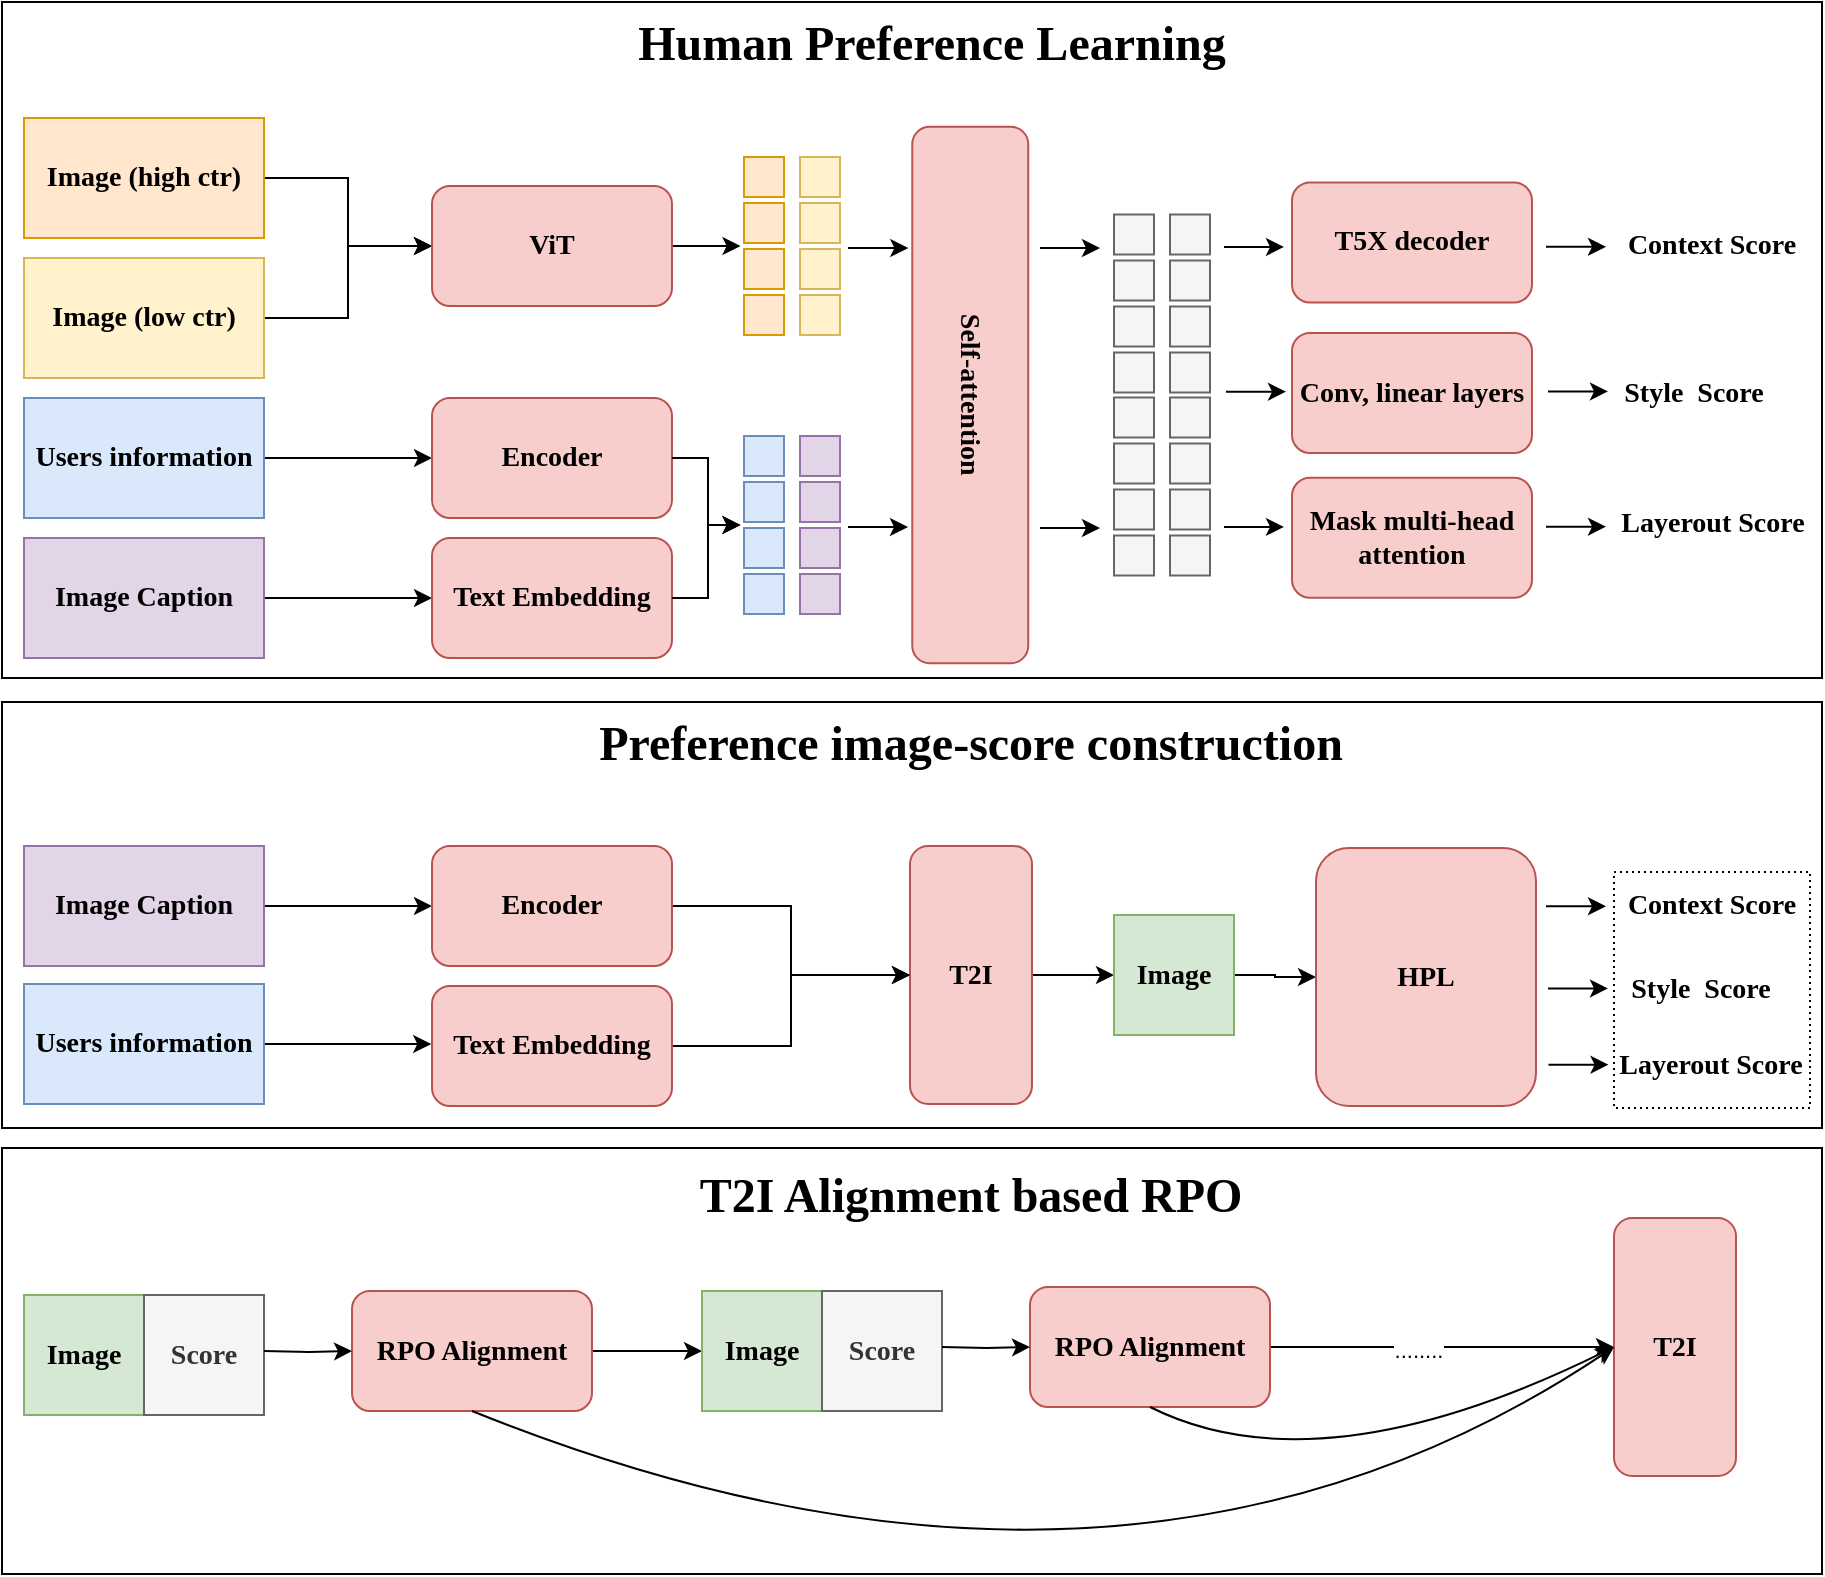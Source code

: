<mxfile version="24.4.6" type="github">
  <diagram name="第 1 页" id="VigDZH_SlaEFcO5MSUsT">
    <mxGraphModel dx="1588" dy="824" grid="0" gridSize="10" guides="1" tooltips="1" connect="1" arrows="1" fold="1" page="0" pageScale="1" pageWidth="827" pageHeight="1169" math="0" shadow="0">
      <root>
        <mxCell id="0" />
        <mxCell id="1" parent="0" />
        <mxCell id="CV6AGfELzz5HWep0wJ_G-137" value="" style="rounded=0;whiteSpace=wrap;html=1;" vertex="1" parent="1">
          <mxGeometry x="139" y="710" width="910" height="213" as="geometry" />
        </mxCell>
        <mxCell id="CV6AGfELzz5HWep0wJ_G-124" value="" style="rounded=0;whiteSpace=wrap;html=1;" vertex="1" parent="1">
          <mxGeometry x="139" y="487" width="910" height="213" as="geometry" />
        </mxCell>
        <mxCell id="CV6AGfELzz5HWep0wJ_G-79" value="" style="rounded=0;whiteSpace=wrap;html=1;" vertex="1" parent="1">
          <mxGeometry x="139" y="137" width="910" height="338" as="geometry" />
        </mxCell>
        <mxCell id="CV6AGfELzz5HWep0wJ_G-11" style="edgeStyle=orthogonalEdgeStyle;rounded=0;orthogonalLoop=1;jettySize=auto;html=1;fontFamily=Times New Roman;fontSize=14;fontStyle=1" edge="1" parent="1" source="CV6AGfELzz5HWep0wJ_G-1" target="CV6AGfELzz5HWep0wJ_G-7">
          <mxGeometry relative="1" as="geometry" />
        </mxCell>
        <mxCell id="CV6AGfELzz5HWep0wJ_G-1" value="Image Caption" style="rounded=0;whiteSpace=wrap;html=1;fillColor=#e1d5e7;strokeColor=#9673a6;fontFamily=Times New Roman;fontSize=14;fontStyle=1" vertex="1" parent="1">
          <mxGeometry x="150" y="405" width="120" height="60" as="geometry" />
        </mxCell>
        <mxCell id="CV6AGfELzz5HWep0wJ_G-105" value="" style="rounded=0;whiteSpace=wrap;html=1;dashed=1;dashPattern=1 2;" vertex="1" parent="1">
          <mxGeometry x="945" y="572" width="98" height="118" as="geometry" />
        </mxCell>
        <mxCell id="CV6AGfELzz5HWep0wJ_G-8" style="edgeStyle=orthogonalEdgeStyle;rounded=0;orthogonalLoop=1;jettySize=auto;html=1;entryX=0;entryY=0.5;entryDx=0;entryDy=0;fontFamily=Times New Roman;fontSize=14;fontStyle=1" edge="1" parent="1" source="CV6AGfELzz5HWep0wJ_G-2" target="CV6AGfELzz5HWep0wJ_G-5">
          <mxGeometry relative="1" as="geometry" />
        </mxCell>
        <mxCell id="CV6AGfELzz5HWep0wJ_G-2" value="Image (high ctr)" style="rounded=0;whiteSpace=wrap;html=1;fillColor=#ffe6cc;strokeColor=#d79b00;fontFamily=Times New Roman;fontSize=14;fontStyle=1" vertex="1" parent="1">
          <mxGeometry x="150" y="195" width="120" height="60" as="geometry" />
        </mxCell>
        <mxCell id="CV6AGfELzz5HWep0wJ_G-9" style="edgeStyle=orthogonalEdgeStyle;rounded=0;orthogonalLoop=1;jettySize=auto;html=1;entryX=0;entryY=0.5;entryDx=0;entryDy=0;fontFamily=Times New Roman;fontSize=14;fontStyle=1" edge="1" parent="1" source="CV6AGfELzz5HWep0wJ_G-3" target="CV6AGfELzz5HWep0wJ_G-5">
          <mxGeometry relative="1" as="geometry" />
        </mxCell>
        <mxCell id="CV6AGfELzz5HWep0wJ_G-3" value="Image (low ctr)" style="rounded=0;whiteSpace=wrap;html=1;fillColor=#fff2cc;strokeColor=#d6b656;fontFamily=Times New Roman;fontSize=14;fontStyle=1" vertex="1" parent="1">
          <mxGeometry x="150" y="265" width="120" height="60" as="geometry" />
        </mxCell>
        <mxCell id="CV6AGfELzz5HWep0wJ_G-10" style="edgeStyle=orthogonalEdgeStyle;rounded=0;orthogonalLoop=1;jettySize=auto;html=1;entryX=0;entryY=0.5;entryDx=0;entryDy=0;fontFamily=Times New Roman;fontSize=14;fontStyle=1" edge="1" parent="1" source="CV6AGfELzz5HWep0wJ_G-4" target="CV6AGfELzz5HWep0wJ_G-6">
          <mxGeometry relative="1" as="geometry" />
        </mxCell>
        <mxCell id="CV6AGfELzz5HWep0wJ_G-4" value="Users information" style="rounded=0;whiteSpace=wrap;html=1;fillColor=#dae8fc;strokeColor=#6c8ebf;fontFamily=Times New Roman;fontSize=14;fontStyle=1" vertex="1" parent="1">
          <mxGeometry x="150" y="335" width="120" height="60" as="geometry" />
        </mxCell>
        <mxCell id="CV6AGfELzz5HWep0wJ_G-26" style="edgeStyle=orthogonalEdgeStyle;rounded=0;orthogonalLoop=1;jettySize=auto;html=1;fontFamily=Times New Roman;fontSize=14;fontStyle=1" edge="1" parent="1" source="CV6AGfELzz5HWep0wJ_G-5">
          <mxGeometry relative="1" as="geometry">
            <mxPoint x="508.261" y="259" as="targetPoint" />
          </mxGeometry>
        </mxCell>
        <mxCell id="CV6AGfELzz5HWep0wJ_G-5" value="ViT" style="rounded=1;whiteSpace=wrap;html=1;fillColor=#f8cecc;strokeColor=#b85450;fontFamily=Times New Roman;fontSize=14;fontStyle=1" vertex="1" parent="1">
          <mxGeometry x="354" y="229" width="120" height="60" as="geometry" />
        </mxCell>
        <mxCell id="CV6AGfELzz5HWep0wJ_G-6" value="Encoder" style="rounded=1;whiteSpace=wrap;html=1;fillColor=#f8cecc;strokeColor=#b85450;fontFamily=Times New Roman;fontSize=14;fontStyle=1" vertex="1" parent="1">
          <mxGeometry x="354" y="335" width="120" height="60" as="geometry" />
        </mxCell>
        <mxCell id="CV6AGfELzz5HWep0wJ_G-7" value="Text Embedding" style="rounded=1;whiteSpace=wrap;html=1;fillColor=#f8cecc;strokeColor=#b85450;fontFamily=Times New Roman;fontSize=14;fontStyle=1" vertex="1" parent="1">
          <mxGeometry x="354" y="405" width="120" height="60" as="geometry" />
        </mxCell>
        <mxCell id="CV6AGfELzz5HWep0wJ_G-14" value="" style="rounded=0;whiteSpace=wrap;html=1;fillColor=#ffe6cc;strokeColor=#d79b00;fontFamily=Times New Roman;fontSize=14;fontStyle=1" vertex="1" parent="1">
          <mxGeometry x="510" y="214.5" width="20" height="20" as="geometry" />
        </mxCell>
        <mxCell id="CV6AGfELzz5HWep0wJ_G-15" value="" style="rounded=0;whiteSpace=wrap;html=1;fillColor=#ffe6cc;strokeColor=#d79b00;fontFamily=Times New Roman;fontSize=14;fontStyle=1" vertex="1" parent="1">
          <mxGeometry x="510" y="237.5" width="20" height="20" as="geometry" />
        </mxCell>
        <mxCell id="CV6AGfELzz5HWep0wJ_G-16" value="" style="rounded=0;whiteSpace=wrap;html=1;fillColor=#ffe6cc;strokeColor=#d79b00;fontFamily=Times New Roman;fontSize=14;fontStyle=1" vertex="1" parent="1">
          <mxGeometry x="510" y="260.5" width="20" height="20" as="geometry" />
        </mxCell>
        <mxCell id="CV6AGfELzz5HWep0wJ_G-17" value="" style="rounded=0;whiteSpace=wrap;html=1;fillColor=#ffe6cc;strokeColor=#d79b00;fontFamily=Times New Roman;fontSize=14;fontStyle=1" vertex="1" parent="1">
          <mxGeometry x="510" y="283.5" width="20" height="20" as="geometry" />
        </mxCell>
        <mxCell id="CV6AGfELzz5HWep0wJ_G-20" value="" style="rounded=0;whiteSpace=wrap;html=1;fillColor=#fff2cc;strokeColor=#d6b656;fontFamily=Times New Roman;fontSize=14;fontStyle=1" vertex="1" parent="1">
          <mxGeometry x="538" y="214.5" width="20" height="20" as="geometry" />
        </mxCell>
        <mxCell id="CV6AGfELzz5HWep0wJ_G-21" value="" style="rounded=0;whiteSpace=wrap;html=1;fillColor=#fff2cc;strokeColor=#d6b656;fontFamily=Times New Roman;fontSize=14;fontStyle=1" vertex="1" parent="1">
          <mxGeometry x="538" y="237.5" width="20" height="20" as="geometry" />
        </mxCell>
        <mxCell id="CV6AGfELzz5HWep0wJ_G-22" value="" style="rounded=0;whiteSpace=wrap;html=1;fillColor=#fff2cc;strokeColor=#d6b656;fontFamily=Times New Roman;fontSize=14;fontStyle=1" vertex="1" parent="1">
          <mxGeometry x="538" y="260.5" width="20" height="20" as="geometry" />
        </mxCell>
        <mxCell id="CV6AGfELzz5HWep0wJ_G-23" value="" style="rounded=0;whiteSpace=wrap;html=1;fillColor=#fff2cc;strokeColor=#d6b656;fontFamily=Times New Roman;fontSize=14;fontStyle=1" vertex="1" parent="1">
          <mxGeometry x="538" y="283.5" width="20" height="20" as="geometry" />
        </mxCell>
        <mxCell id="CV6AGfELzz5HWep0wJ_G-27" value="Self-attention" style="rounded=1;whiteSpace=wrap;html=1;rotation=90;fillColor=#f8cecc;strokeColor=#b85450;fontFamily=Times New Roman;fontSize=14;fontStyle=1" vertex="1" parent="1">
          <mxGeometry x="489" y="304.5" width="268.25" height="58" as="geometry" />
        </mxCell>
        <mxCell id="CV6AGfELzz5HWep0wJ_G-32" value="" style="endArrow=classic;html=1;rounded=0;entryX=0.226;entryY=1.034;entryDx=0;entryDy=0;entryPerimeter=0;fontFamily=Times New Roman;fontSize=14;fontStyle=1" edge="1" parent="1" target="CV6AGfELzz5HWep0wJ_G-27">
          <mxGeometry width="50" height="50" relative="1" as="geometry">
            <mxPoint x="562" y="260" as="sourcePoint" />
            <mxPoint x="601" y="256" as="targetPoint" />
          </mxGeometry>
        </mxCell>
        <mxCell id="CV6AGfELzz5HWep0wJ_G-37" value="" style="rounded=0;whiteSpace=wrap;html=1;fillColor=#f5f5f5;strokeColor=#666666;fontColor=#333333;fontFamily=Times New Roman;fontSize=14;fontStyle=1" vertex="1" parent="1">
          <mxGeometry x="695" y="243.25" width="20" height="20" as="geometry" />
        </mxCell>
        <mxCell id="CV6AGfELzz5HWep0wJ_G-38" value="" style="rounded=0;whiteSpace=wrap;html=1;fillColor=#f5f5f5;strokeColor=#666666;fontColor=#333333;fontFamily=Times New Roman;fontSize=14;fontStyle=1" vertex="1" parent="1">
          <mxGeometry x="695" y="266.25" width="20" height="20" as="geometry" />
        </mxCell>
        <mxCell id="CV6AGfELzz5HWep0wJ_G-39" value="" style="rounded=0;whiteSpace=wrap;html=1;fillColor=#f5f5f5;strokeColor=#666666;fontColor=#333333;fontFamily=Times New Roman;fontSize=14;fontStyle=1" vertex="1" parent="1">
          <mxGeometry x="695" y="289.25" width="20" height="20" as="geometry" />
        </mxCell>
        <mxCell id="CV6AGfELzz5HWep0wJ_G-40" value="" style="rounded=0;whiteSpace=wrap;html=1;fillColor=#f5f5f5;strokeColor=#666666;fontColor=#333333;fontFamily=Times New Roman;fontSize=14;fontStyle=1" vertex="1" parent="1">
          <mxGeometry x="695" y="312.25" width="20" height="20" as="geometry" />
        </mxCell>
        <mxCell id="CV6AGfELzz5HWep0wJ_G-41" value="" style="rounded=0;whiteSpace=wrap;html=1;fillColor=#f5f5f5;strokeColor=#666666;fontColor=#333333;fontFamily=Times New Roman;fontSize=14;fontStyle=1" vertex="1" parent="1">
          <mxGeometry x="723" y="243.25" width="20" height="20" as="geometry" />
        </mxCell>
        <mxCell id="CV6AGfELzz5HWep0wJ_G-42" value="" style="rounded=0;whiteSpace=wrap;html=1;fillColor=#f5f5f5;strokeColor=#666666;fontColor=#333333;fontFamily=Times New Roman;fontSize=14;fontStyle=1" vertex="1" parent="1">
          <mxGeometry x="723" y="266.25" width="20" height="20" as="geometry" />
        </mxCell>
        <mxCell id="CV6AGfELzz5HWep0wJ_G-43" value="" style="rounded=0;whiteSpace=wrap;html=1;fillColor=#f5f5f5;strokeColor=#666666;fontColor=#333333;fontFamily=Times New Roman;fontSize=14;fontStyle=1" vertex="1" parent="1">
          <mxGeometry x="723" y="289.25" width="20" height="20" as="geometry" />
        </mxCell>
        <mxCell id="CV6AGfELzz5HWep0wJ_G-44" value="" style="rounded=0;whiteSpace=wrap;html=1;fillColor=#f5f5f5;strokeColor=#666666;fontColor=#333333;fontFamily=Times New Roman;fontSize=14;fontStyle=1" vertex="1" parent="1">
          <mxGeometry x="723" y="312.25" width="20" height="20" as="geometry" />
        </mxCell>
        <mxCell id="CV6AGfELzz5HWep0wJ_G-45" value="" style="rounded=0;whiteSpace=wrap;html=1;fillColor=#f5f5f5;strokeColor=#666666;fontColor=#333333;fontFamily=Times New Roman;fontSize=14;fontStyle=1" vertex="1" parent="1">
          <mxGeometry x="695" y="334.75" width="20" height="20" as="geometry" />
        </mxCell>
        <mxCell id="CV6AGfELzz5HWep0wJ_G-46" value="" style="rounded=0;whiteSpace=wrap;html=1;fillColor=#f5f5f5;strokeColor=#666666;fontColor=#333333;fontFamily=Times New Roman;fontSize=14;fontStyle=1" vertex="1" parent="1">
          <mxGeometry x="695" y="357.75" width="20" height="20" as="geometry" />
        </mxCell>
        <mxCell id="CV6AGfELzz5HWep0wJ_G-47" value="" style="rounded=0;whiteSpace=wrap;html=1;fillColor=#f5f5f5;strokeColor=#666666;fontColor=#333333;fontFamily=Times New Roman;fontSize=14;fontStyle=1" vertex="1" parent="1">
          <mxGeometry x="695" y="380.75" width="20" height="20" as="geometry" />
        </mxCell>
        <mxCell id="CV6AGfELzz5HWep0wJ_G-48" value="" style="rounded=0;whiteSpace=wrap;html=1;fillColor=#f5f5f5;strokeColor=#666666;fontColor=#333333;fontFamily=Times New Roman;fontSize=14;fontStyle=1" vertex="1" parent="1">
          <mxGeometry x="695" y="403.75" width="20" height="20" as="geometry" />
        </mxCell>
        <mxCell id="CV6AGfELzz5HWep0wJ_G-49" value="" style="rounded=0;whiteSpace=wrap;html=1;fillColor=#f5f5f5;strokeColor=#666666;fontColor=#333333;fontFamily=Times New Roman;fontSize=14;fontStyle=1" vertex="1" parent="1">
          <mxGeometry x="723" y="334.75" width="20" height="20" as="geometry" />
        </mxCell>
        <mxCell id="CV6AGfELzz5HWep0wJ_G-50" value="" style="rounded=0;whiteSpace=wrap;html=1;fillColor=#f5f5f5;strokeColor=#666666;fontColor=#333333;fontFamily=Times New Roman;fontSize=14;fontStyle=1" vertex="1" parent="1">
          <mxGeometry x="723" y="357.75" width="20" height="20" as="geometry" />
        </mxCell>
        <mxCell id="CV6AGfELzz5HWep0wJ_G-51" value="" style="rounded=0;whiteSpace=wrap;html=1;fillColor=#f5f5f5;strokeColor=#666666;fontColor=#333333;fontFamily=Times New Roman;fontSize=14;fontStyle=1" vertex="1" parent="1">
          <mxGeometry x="723" y="380.75" width="20" height="20" as="geometry" />
        </mxCell>
        <mxCell id="CV6AGfELzz5HWep0wJ_G-52" value="" style="rounded=0;whiteSpace=wrap;html=1;fillColor=#f5f5f5;strokeColor=#666666;fontColor=#333333;fontFamily=Times New Roman;fontSize=14;fontStyle=1" vertex="1" parent="1">
          <mxGeometry x="723" y="403.75" width="20" height="20" as="geometry" />
        </mxCell>
        <mxCell id="CV6AGfELzz5HWep0wJ_G-53" value="" style="endArrow=classic;html=1;rounded=0;entryX=0.226;entryY=1.034;entryDx=0;entryDy=0;entryPerimeter=0;fontFamily=Times New Roman;fontSize=14;fontStyle=1" edge="1" parent="1">
          <mxGeometry width="50" height="50" relative="1" as="geometry">
            <mxPoint x="658" y="260.05" as="sourcePoint" />
            <mxPoint x="688" y="260.05" as="targetPoint" />
          </mxGeometry>
        </mxCell>
        <mxCell id="CV6AGfELzz5HWep0wJ_G-54" value="" style="endArrow=classic;html=1;rounded=0;entryX=0.226;entryY=1.034;entryDx=0;entryDy=0;entryPerimeter=0;fontFamily=Times New Roman;fontSize=14;fontStyle=1" edge="1" parent="1">
          <mxGeometry width="50" height="50" relative="1" as="geometry">
            <mxPoint x="658" y="400" as="sourcePoint" />
            <mxPoint x="688" y="400" as="targetPoint" />
          </mxGeometry>
        </mxCell>
        <mxCell id="CV6AGfELzz5HWep0wJ_G-55" value="T5X decoder" style="rounded=1;whiteSpace=wrap;html=1;fillColor=#f8cecc;strokeColor=#b85450;fontFamily=Times New Roman;fontSize=14;fontStyle=1" vertex="1" parent="1">
          <mxGeometry x="784" y="227.25" width="120" height="60" as="geometry" />
        </mxCell>
        <mxCell id="CV6AGfELzz5HWep0wJ_G-56" style="edgeStyle=orthogonalEdgeStyle;rounded=0;orthogonalLoop=1;jettySize=auto;html=1;exitX=1;exitY=0.5;exitDx=0;exitDy=0;fontFamily=Times New Roman;fontSize=14;fontStyle=1" edge="1" parent="1" source="CV6AGfELzz5HWep0wJ_G-6">
          <mxGeometry relative="1" as="geometry">
            <mxPoint x="508.261" y="398.5" as="targetPoint" />
            <mxPoint x="474" y="398.5" as="sourcePoint" />
            <Array as="points">
              <mxPoint x="492" y="365" />
              <mxPoint x="492" y="399" />
            </Array>
          </mxGeometry>
        </mxCell>
        <mxCell id="CV6AGfELzz5HWep0wJ_G-57" value="" style="rounded=0;whiteSpace=wrap;html=1;fillColor=#dae8fc;strokeColor=#6c8ebf;fontFamily=Times New Roman;fontSize=14;fontStyle=1" vertex="1" parent="1">
          <mxGeometry x="510" y="354" width="20" height="20" as="geometry" />
        </mxCell>
        <mxCell id="CV6AGfELzz5HWep0wJ_G-58" value="" style="rounded=0;whiteSpace=wrap;html=1;fillColor=#dae8fc;strokeColor=#6c8ebf;fontFamily=Times New Roman;fontSize=14;fontStyle=1" vertex="1" parent="1">
          <mxGeometry x="510" y="377" width="20" height="20" as="geometry" />
        </mxCell>
        <mxCell id="CV6AGfELzz5HWep0wJ_G-59" value="" style="rounded=0;whiteSpace=wrap;html=1;fillColor=#dae8fc;strokeColor=#6c8ebf;fontFamily=Times New Roman;fontSize=14;fontStyle=1" vertex="1" parent="1">
          <mxGeometry x="510" y="400" width="20" height="20" as="geometry" />
        </mxCell>
        <mxCell id="CV6AGfELzz5HWep0wJ_G-60" value="" style="rounded=0;whiteSpace=wrap;html=1;fillColor=#dae8fc;strokeColor=#6c8ebf;fontFamily=Times New Roman;fontSize=14;fontStyle=1" vertex="1" parent="1">
          <mxGeometry x="510" y="423" width="20" height="20" as="geometry" />
        </mxCell>
        <mxCell id="CV6AGfELzz5HWep0wJ_G-61" value="" style="rounded=0;whiteSpace=wrap;html=1;fillColor=#e1d5e7;strokeColor=#9673a6;fontFamily=Times New Roman;fontSize=14;fontStyle=1" vertex="1" parent="1">
          <mxGeometry x="538" y="354" width="20" height="20" as="geometry" />
        </mxCell>
        <mxCell id="CV6AGfELzz5HWep0wJ_G-62" value="" style="rounded=0;whiteSpace=wrap;html=1;fillColor=#e1d5e7;strokeColor=#9673a6;fontFamily=Times New Roman;fontSize=14;fontStyle=1" vertex="1" parent="1">
          <mxGeometry x="538" y="377" width="20" height="20" as="geometry" />
        </mxCell>
        <mxCell id="CV6AGfELzz5HWep0wJ_G-63" value="" style="rounded=0;whiteSpace=wrap;html=1;fillColor=#e1d5e7;strokeColor=#9673a6;fontFamily=Times New Roman;fontSize=14;fontStyle=1" vertex="1" parent="1">
          <mxGeometry x="538" y="400" width="20" height="20" as="geometry" />
        </mxCell>
        <mxCell id="CV6AGfELzz5HWep0wJ_G-64" value="" style="rounded=0;whiteSpace=wrap;html=1;fillColor=#e1d5e7;strokeColor=#9673a6;fontFamily=Times New Roman;fontSize=14;fontStyle=1" vertex="1" parent="1">
          <mxGeometry x="538" y="423" width="20" height="20" as="geometry" />
        </mxCell>
        <mxCell id="CV6AGfELzz5HWep0wJ_G-65" value="" style="endArrow=classic;html=1;rounded=0;entryX=0.226;entryY=1.034;entryDx=0;entryDy=0;entryPerimeter=0;fontFamily=Times New Roman;fontSize=14;fontStyle=1" edge="1" parent="1">
          <mxGeometry width="50" height="50" relative="1" as="geometry">
            <mxPoint x="562" y="399.5" as="sourcePoint" />
            <mxPoint x="592" y="399.5" as="targetPoint" />
          </mxGeometry>
        </mxCell>
        <mxCell id="CV6AGfELzz5HWep0wJ_G-67" style="edgeStyle=orthogonalEdgeStyle;rounded=0;orthogonalLoop=1;jettySize=auto;html=1;exitX=1;exitY=0.5;exitDx=0;exitDy=0;fontFamily=Times New Roman;fontSize=14;fontStyle=1" edge="1" parent="1" source="CV6AGfELzz5HWep0wJ_G-7">
          <mxGeometry relative="1" as="geometry">
            <mxPoint x="508.261" y="398.5" as="targetPoint" />
            <mxPoint x="474" y="365" as="sourcePoint" />
            <Array as="points">
              <mxPoint x="492" y="435" />
              <mxPoint x="492" y="398" />
            </Array>
          </mxGeometry>
        </mxCell>
        <mxCell id="CV6AGfELzz5HWep0wJ_G-68" value="Context Score" style="rounded=0;whiteSpace=wrap;html=1;strokeColor=none;fontFamily=Times New Roman;fontSize=14;fontStyle=1" vertex="1" parent="1">
          <mxGeometry x="945" y="229.25" width="98" height="60" as="geometry" />
        </mxCell>
        <mxCell id="CV6AGfELzz5HWep0wJ_G-69" value="Conv, linear layers" style="rounded=1;whiteSpace=wrap;html=1;fillColor=#f8cecc;strokeColor=#b85450;fontFamily=Times New Roman;fontSize=14;fontStyle=1" vertex="1" parent="1">
          <mxGeometry x="784" y="302.5" width="120" height="60" as="geometry" />
        </mxCell>
        <mxCell id="CV6AGfELzz5HWep0wJ_G-70" value="Style&amp;nbsp; Score" style="rounded=0;whiteSpace=wrap;html=1;strokeColor=none;fontFamily=Times New Roman;fontSize=14;fontStyle=1" vertex="1" parent="1">
          <mxGeometry x="945" y="302.5" width="80" height="60" as="geometry" />
        </mxCell>
        <mxCell id="CV6AGfELzz5HWep0wJ_G-71" value="Mask multi-head attention" style="rounded=1;whiteSpace=wrap;html=1;fillColor=#f8cecc;strokeColor=#b85450;fontFamily=Times New Roman;fontSize=14;fontStyle=1" vertex="1" parent="1">
          <mxGeometry x="784" y="374.88" width="120" height="60" as="geometry" />
        </mxCell>
        <mxCell id="CV6AGfELzz5HWep0wJ_G-72" value="Layerout Score" style="rounded=0;whiteSpace=wrap;html=1;strokeColor=none;fontFamily=Times New Roman;fontSize=14;fontStyle=1" vertex="1" parent="1">
          <mxGeometry x="945" y="369" width="99" height="57" as="geometry" />
        </mxCell>
        <mxCell id="CV6AGfELzz5HWep0wJ_G-73" value="" style="endArrow=classic;html=1;rounded=0;entryX=0.226;entryY=1.034;entryDx=0;entryDy=0;entryPerimeter=0;fontFamily=Times New Roman;fontSize=14;fontStyle=1" edge="1" parent="1">
          <mxGeometry width="50" height="50" relative="1" as="geometry">
            <mxPoint x="750" y="259.49" as="sourcePoint" />
            <mxPoint x="780" y="259.49" as="targetPoint" />
          </mxGeometry>
        </mxCell>
        <mxCell id="CV6AGfELzz5HWep0wJ_G-74" value="" style="endArrow=classic;html=1;rounded=0;entryX=0.226;entryY=1.034;entryDx=0;entryDy=0;entryPerimeter=0;fontFamily=Times New Roman;fontSize=14;fontStyle=1" edge="1" parent="1">
          <mxGeometry width="50" height="50" relative="1" as="geometry">
            <mxPoint x="750" y="399.44" as="sourcePoint" />
            <mxPoint x="780" y="399.44" as="targetPoint" />
          </mxGeometry>
        </mxCell>
        <mxCell id="CV6AGfELzz5HWep0wJ_G-75" value="" style="endArrow=classic;html=1;rounded=0;entryX=0.226;entryY=1.034;entryDx=0;entryDy=0;entryPerimeter=0;fontFamily=Times New Roman;fontSize=14;fontStyle=1" edge="1" parent="1">
          <mxGeometry width="50" height="50" relative="1" as="geometry">
            <mxPoint x="751" y="331.84" as="sourcePoint" />
            <mxPoint x="781" y="331.84" as="targetPoint" />
          </mxGeometry>
        </mxCell>
        <mxCell id="CV6AGfELzz5HWep0wJ_G-76" value="" style="endArrow=classic;html=1;rounded=0;entryX=0.226;entryY=1.034;entryDx=0;entryDy=0;entryPerimeter=0;fontFamily=Times New Roman;fontSize=14;fontStyle=1" edge="1" parent="1">
          <mxGeometry width="50" height="50" relative="1" as="geometry">
            <mxPoint x="911" y="259.38" as="sourcePoint" />
            <mxPoint x="941" y="259.38" as="targetPoint" />
          </mxGeometry>
        </mxCell>
        <mxCell id="CV6AGfELzz5HWep0wJ_G-77" value="" style="endArrow=classic;html=1;rounded=0;entryX=0.226;entryY=1.034;entryDx=0;entryDy=0;entryPerimeter=0;fontFamily=Times New Roman;fontSize=14;fontStyle=1" edge="1" parent="1">
          <mxGeometry width="50" height="50" relative="1" as="geometry">
            <mxPoint x="911" y="399.33" as="sourcePoint" />
            <mxPoint x="941" y="399.33" as="targetPoint" />
          </mxGeometry>
        </mxCell>
        <mxCell id="CV6AGfELzz5HWep0wJ_G-78" value="" style="endArrow=classic;html=1;rounded=0;entryX=0.226;entryY=1.034;entryDx=0;entryDy=0;entryPerimeter=0;fontFamily=Times New Roman;fontSize=14;fontStyle=1" edge="1" parent="1">
          <mxGeometry width="50" height="50" relative="1" as="geometry">
            <mxPoint x="912" y="331.73" as="sourcePoint" />
            <mxPoint x="942" y="331.73" as="targetPoint" />
          </mxGeometry>
        </mxCell>
        <mxCell id="CV6AGfELzz5HWep0wJ_G-80" value="&lt;font style=&quot;font-size: 24px;&quot; face=&quot;Times New Roman&quot;&gt;Human Preference Learning&lt;/font&gt;" style="text;html=1;align=center;verticalAlign=middle;whiteSpace=wrap;rounded=0;fontStyle=1" vertex="1" parent="1">
          <mxGeometry x="442" y="137" width="324" height="42.87" as="geometry" />
        </mxCell>
        <mxCell id="CV6AGfELzz5HWep0wJ_G-90" style="edgeStyle=orthogonalEdgeStyle;rounded=0;orthogonalLoop=1;jettySize=auto;html=1;entryX=0;entryY=0.5;entryDx=0;entryDy=0;" edge="1" parent="1" source="CV6AGfELzz5HWep0wJ_G-81" target="CV6AGfELzz5HWep0wJ_G-88">
          <mxGeometry relative="1" as="geometry" />
        </mxCell>
        <mxCell id="CV6AGfELzz5HWep0wJ_G-81" value="Image Caption" style="rounded=0;whiteSpace=wrap;html=1;fillColor=#e1d5e7;strokeColor=#9673a6;fontFamily=Times New Roman;fontSize=14;fontStyle=1" vertex="1" parent="1">
          <mxGeometry x="150" y="559" width="120" height="60" as="geometry" />
        </mxCell>
        <mxCell id="CV6AGfELzz5HWep0wJ_G-91" style="edgeStyle=orthogonalEdgeStyle;rounded=0;orthogonalLoop=1;jettySize=auto;html=1;" edge="1" parent="1" source="CV6AGfELzz5HWep0wJ_G-82">
          <mxGeometry relative="1" as="geometry">
            <mxPoint x="353.619" y="658" as="targetPoint" />
          </mxGeometry>
        </mxCell>
        <mxCell id="CV6AGfELzz5HWep0wJ_G-82" value="Users information" style="rounded=0;whiteSpace=wrap;html=1;fillColor=#dae8fc;strokeColor=#6c8ebf;fontFamily=Times New Roman;fontSize=14;fontStyle=1" vertex="1" parent="1">
          <mxGeometry x="150" y="628" width="120" height="60" as="geometry" />
        </mxCell>
        <mxCell id="CV6AGfELzz5HWep0wJ_G-95" style="edgeStyle=orthogonalEdgeStyle;rounded=0;orthogonalLoop=1;jettySize=auto;html=1;entryX=0;entryY=0.5;entryDx=0;entryDy=0;" edge="1" parent="1" source="CV6AGfELzz5HWep0wJ_G-83" target="CV6AGfELzz5HWep0wJ_G-94">
          <mxGeometry relative="1" as="geometry" />
        </mxCell>
        <mxCell id="CV6AGfELzz5HWep0wJ_G-83" value="T2I" style="rounded=1;whiteSpace=wrap;html=1;fillColor=#f8cecc;strokeColor=#b85450;fontFamily=Times New Roman;fontSize=14;fontStyle=1" vertex="1" parent="1">
          <mxGeometry x="593" y="559" width="61" height="129" as="geometry" />
        </mxCell>
        <mxCell id="CV6AGfELzz5HWep0wJ_G-92" style="edgeStyle=orthogonalEdgeStyle;rounded=0;orthogonalLoop=1;jettySize=auto;html=1;" edge="1" parent="1" source="CV6AGfELzz5HWep0wJ_G-88" target="CV6AGfELzz5HWep0wJ_G-83">
          <mxGeometry relative="1" as="geometry" />
        </mxCell>
        <mxCell id="CV6AGfELzz5HWep0wJ_G-88" value="Encoder" style="rounded=1;whiteSpace=wrap;html=1;fillColor=#f8cecc;strokeColor=#b85450;fontFamily=Times New Roman;fontSize=14;fontStyle=1" vertex="1" parent="1">
          <mxGeometry x="354" y="559" width="120" height="60" as="geometry" />
        </mxCell>
        <mxCell id="CV6AGfELzz5HWep0wJ_G-93" style="edgeStyle=orthogonalEdgeStyle;rounded=0;orthogonalLoop=1;jettySize=auto;html=1;" edge="1" parent="1" source="CV6AGfELzz5HWep0wJ_G-89" target="CV6AGfELzz5HWep0wJ_G-83">
          <mxGeometry relative="1" as="geometry" />
        </mxCell>
        <mxCell id="CV6AGfELzz5HWep0wJ_G-89" value="Text Embedding" style="rounded=1;whiteSpace=wrap;html=1;fillColor=#f8cecc;strokeColor=#b85450;fontFamily=Times New Roman;fontSize=14;fontStyle=1" vertex="1" parent="1">
          <mxGeometry x="354" y="629" width="120" height="60" as="geometry" />
        </mxCell>
        <mxCell id="CV6AGfELzz5HWep0wJ_G-103" style="edgeStyle=orthogonalEdgeStyle;rounded=0;orthogonalLoop=1;jettySize=auto;html=1;entryX=0;entryY=0.5;entryDx=0;entryDy=0;" edge="1" parent="1" source="CV6AGfELzz5HWep0wJ_G-94" target="CV6AGfELzz5HWep0wJ_G-96">
          <mxGeometry relative="1" as="geometry" />
        </mxCell>
        <mxCell id="CV6AGfELzz5HWep0wJ_G-94" value="&lt;font style=&quot;font-size: 14px;&quot; face=&quot;Times New Roman&quot;&gt;&lt;b&gt;Image&lt;/b&gt;&lt;/font&gt;" style="rounded=0;whiteSpace=wrap;html=1;fillColor=#d5e8d4;strokeColor=#82b366;" vertex="1" parent="1">
          <mxGeometry x="695" y="593.5" width="60" height="60" as="geometry" />
        </mxCell>
        <mxCell id="CV6AGfELzz5HWep0wJ_G-96" value="HPL" style="rounded=1;whiteSpace=wrap;html=1;fillColor=#f8cecc;strokeColor=#b85450;fontFamily=Times New Roman;fontSize=14;fontStyle=1" vertex="1" parent="1">
          <mxGeometry x="796" y="560" width="110" height="129" as="geometry" />
        </mxCell>
        <mxCell id="CV6AGfELzz5HWep0wJ_G-97" value="Context Score" style="rounded=0;whiteSpace=wrap;html=1;strokeColor=none;fontFamily=Times New Roman;fontSize=14;fontStyle=1" vertex="1" parent="1">
          <mxGeometry x="947" y="578" width="94" height="22" as="geometry" />
        </mxCell>
        <mxCell id="CV6AGfELzz5HWep0wJ_G-98" value="Style&amp;nbsp; Score" style="rounded=0;whiteSpace=wrap;html=1;strokeColor=none;fontFamily=Times New Roman;fontSize=14;fontStyle=1" vertex="1" parent="1">
          <mxGeometry x="947.75" y="616" width="81.25" height="30" as="geometry" />
        </mxCell>
        <mxCell id="CV6AGfELzz5HWep0wJ_G-99" value="Layerout Score" style="rounded=0;whiteSpace=wrap;html=1;strokeColor=none;fontFamily=Times New Roman;fontSize=14;fontStyle=1" vertex="1" parent="1">
          <mxGeometry x="946.37" y="653.5" width="95.25" height="30" as="geometry" />
        </mxCell>
        <mxCell id="CV6AGfELzz5HWep0wJ_G-100" value="" style="endArrow=classic;html=1;rounded=0;entryX=0.226;entryY=1.034;entryDx=0;entryDy=0;entryPerimeter=0;fontFamily=Times New Roman;fontSize=14;fontStyle=1" edge="1" parent="1">
          <mxGeometry width="50" height="50" relative="1" as="geometry">
            <mxPoint x="911" y="589.13" as="sourcePoint" />
            <mxPoint x="941" y="589.13" as="targetPoint" />
          </mxGeometry>
        </mxCell>
        <mxCell id="CV6AGfELzz5HWep0wJ_G-101" value="" style="endArrow=classic;html=1;rounded=0;entryX=0.226;entryY=1.034;entryDx=0;entryDy=0;entryPerimeter=0;fontFamily=Times New Roman;fontSize=14;fontStyle=1" edge="1" parent="1">
          <mxGeometry width="50" height="50" relative="1" as="geometry">
            <mxPoint x="912.25" y="668.33" as="sourcePoint" />
            <mxPoint x="942.25" y="668.33" as="targetPoint" />
          </mxGeometry>
        </mxCell>
        <mxCell id="CV6AGfELzz5HWep0wJ_G-102" value="" style="endArrow=classic;html=1;rounded=0;entryX=0.226;entryY=1.034;entryDx=0;entryDy=0;entryPerimeter=0;fontFamily=Times New Roman;fontSize=14;fontStyle=1" edge="1" parent="1">
          <mxGeometry width="50" height="50" relative="1" as="geometry">
            <mxPoint x="912" y="630.23" as="sourcePoint" />
            <mxPoint x="942" y="630.23" as="targetPoint" />
          </mxGeometry>
        </mxCell>
        <mxCell id="CV6AGfELzz5HWep0wJ_G-108" value="&lt;font style=&quot;font-size: 14px;&quot; face=&quot;Times New Roman&quot;&gt;&lt;b&gt;Image&lt;/b&gt;&lt;/font&gt;" style="rounded=0;whiteSpace=wrap;html=1;fillColor=#d5e8d4;strokeColor=#82b366;" vertex="1" parent="1">
          <mxGeometry x="150" y="783.5" width="60" height="60" as="geometry" />
        </mxCell>
        <mxCell id="CV6AGfELzz5HWep0wJ_G-109" value="&lt;font style=&quot;font-size: 14px;&quot; face=&quot;Times New Roman&quot;&gt;&lt;b&gt;Score&lt;/b&gt;&lt;/font&gt;" style="rounded=0;whiteSpace=wrap;html=1;fillColor=#f5f5f5;fontColor=#333333;strokeColor=#666666;" vertex="1" parent="1">
          <mxGeometry x="210" y="783.5" width="60" height="60" as="geometry" />
        </mxCell>
        <mxCell id="CV6AGfELzz5HWep0wJ_G-123" style="edgeStyle=orthogonalEdgeStyle;rounded=0;orthogonalLoop=1;jettySize=auto;html=1;" edge="1" parent="1" source="CV6AGfELzz5HWep0wJ_G-110">
          <mxGeometry relative="1" as="geometry">
            <mxPoint x="489" y="811.5" as="targetPoint" />
          </mxGeometry>
        </mxCell>
        <mxCell id="CV6AGfELzz5HWep0wJ_G-110" value="&lt;font style=&quot;font-size: 14px;&quot; face=&quot;Times New Roman&quot;&gt;&lt;b&gt;RPO Alignment&lt;/b&gt;&lt;/font&gt;" style="rounded=1;whiteSpace=wrap;html=1;fillColor=#f8cecc;strokeColor=#b85450;" vertex="1" parent="1">
          <mxGeometry x="314" y="781.5" width="120" height="60" as="geometry" />
        </mxCell>
        <mxCell id="CV6AGfELzz5HWep0wJ_G-121" style="edgeStyle=orthogonalEdgeStyle;rounded=0;orthogonalLoop=1;jettySize=auto;html=1;entryX=0;entryY=0.5;entryDx=0;entryDy=0;" edge="1" parent="1" target="CV6AGfELzz5HWep0wJ_G-110">
          <mxGeometry relative="1" as="geometry">
            <mxPoint x="270" y="811.5" as="sourcePoint" />
          </mxGeometry>
        </mxCell>
        <mxCell id="CV6AGfELzz5HWep0wJ_G-126" value="&lt;font style=&quot;font-size: 24px;&quot; face=&quot;Times New Roman&quot;&gt;Preference image-score construction&lt;/font&gt;" style="text;html=1;align=center;verticalAlign=middle;whiteSpace=wrap;rounded=0;fontStyle=1" vertex="1" parent="1">
          <mxGeometry x="422.63" y="487" width="401" height="42.87" as="geometry" />
        </mxCell>
        <mxCell id="CV6AGfELzz5HWep0wJ_G-127" value="&lt;font style=&quot;font-size: 14px;&quot; face=&quot;Times New Roman&quot;&gt;&lt;b&gt;Image&lt;/b&gt;&lt;/font&gt;" style="rounded=0;whiteSpace=wrap;html=1;fillColor=#d5e8d4;strokeColor=#82b366;" vertex="1" parent="1">
          <mxGeometry x="489" y="781.5" width="60" height="60" as="geometry" />
        </mxCell>
        <mxCell id="CV6AGfELzz5HWep0wJ_G-128" value="&lt;font style=&quot;font-size: 14px;&quot; face=&quot;Times New Roman&quot;&gt;&lt;b&gt;Score&lt;/b&gt;&lt;/font&gt;" style="rounded=0;whiteSpace=wrap;html=1;fillColor=#f5f5f5;fontColor=#333333;strokeColor=#666666;" vertex="1" parent="1">
          <mxGeometry x="549" y="781.5" width="60" height="60" as="geometry" />
        </mxCell>
        <mxCell id="CV6AGfELzz5HWep0wJ_G-129" style="edgeStyle=orthogonalEdgeStyle;rounded=0;orthogonalLoop=1;jettySize=auto;html=1;" edge="1" parent="1" source="CV6AGfELzz5HWep0wJ_G-130" target="CV6AGfELzz5HWep0wJ_G-132">
          <mxGeometry relative="1" as="geometry" />
        </mxCell>
        <mxCell id="CV6AGfELzz5HWep0wJ_G-135" value="........" style="edgeLabel;html=1;align=center;verticalAlign=middle;resizable=0;points=[];" vertex="1" connectable="0" parent="CV6AGfELzz5HWep0wJ_G-129">
          <mxGeometry x="-0.147" y="-1" relative="1" as="geometry">
            <mxPoint as="offset" />
          </mxGeometry>
        </mxCell>
        <mxCell id="CV6AGfELzz5HWep0wJ_G-130" value="&lt;font style=&quot;font-size: 14px;&quot; face=&quot;Times New Roman&quot;&gt;&lt;b&gt;RPO Alignment&lt;/b&gt;&lt;/font&gt;" style="rounded=1;whiteSpace=wrap;html=1;fillColor=#f8cecc;strokeColor=#b85450;" vertex="1" parent="1">
          <mxGeometry x="653" y="779.5" width="120" height="60" as="geometry" />
        </mxCell>
        <mxCell id="CV6AGfELzz5HWep0wJ_G-131" style="edgeStyle=orthogonalEdgeStyle;rounded=0;orthogonalLoop=1;jettySize=auto;html=1;entryX=0;entryY=0.5;entryDx=0;entryDy=0;" edge="1" parent="1" target="CV6AGfELzz5HWep0wJ_G-130">
          <mxGeometry relative="1" as="geometry">
            <mxPoint x="609" y="809.5" as="sourcePoint" />
          </mxGeometry>
        </mxCell>
        <mxCell id="CV6AGfELzz5HWep0wJ_G-132" value="T2I" style="rounded=1;whiteSpace=wrap;html=1;fillColor=#f8cecc;strokeColor=#b85450;fontFamily=Times New Roman;fontSize=14;fontStyle=1" vertex="1" parent="1">
          <mxGeometry x="945" y="745" width="61" height="129" as="geometry" />
        </mxCell>
        <mxCell id="CV6AGfELzz5HWep0wJ_G-134" value="" style="curved=1;endArrow=classic;html=1;rounded=0;exitX=0.5;exitY=1;exitDx=0;exitDy=0;entryX=0;entryY=0.5;entryDx=0;entryDy=0;" edge="1" parent="1" source="CV6AGfELzz5HWep0wJ_G-110" target="CV6AGfELzz5HWep0wJ_G-132">
          <mxGeometry width="50" height="50" relative="1" as="geometry">
            <mxPoint x="370" y="851" as="sourcePoint" />
            <mxPoint x="454" y="874" as="targetPoint" />
            <Array as="points">
              <mxPoint x="700" y="973" />
            </Array>
          </mxGeometry>
        </mxCell>
        <mxCell id="CV6AGfELzz5HWep0wJ_G-136" value="" style="curved=1;endArrow=classic;html=1;rounded=0;exitX=0.5;exitY=1;exitDx=0;exitDy=0;entryX=0;entryY=0.5;entryDx=0;entryDy=0;" edge="1" parent="1" source="CV6AGfELzz5HWep0wJ_G-130" target="CV6AGfELzz5HWep0wJ_G-132">
          <mxGeometry width="50" height="50" relative="1" as="geometry">
            <mxPoint x="384" y="852" as="sourcePoint" />
            <mxPoint x="955" y="820" as="targetPoint" />
            <Array as="points">
              <mxPoint x="798" y="882" />
            </Array>
          </mxGeometry>
        </mxCell>
        <mxCell id="CV6AGfELzz5HWep0wJ_G-138" value="&lt;font style=&quot;font-size: 24px;&quot; face=&quot;Times New Roman&quot;&gt;T2I Alignment based RPO&lt;/font&gt;" style="text;html=1;align=center;verticalAlign=middle;whiteSpace=wrap;rounded=0;fontStyle=1" vertex="1" parent="1">
          <mxGeometry x="422.63" y="713" width="401" height="42.87" as="geometry" />
        </mxCell>
      </root>
    </mxGraphModel>
  </diagram>
</mxfile>
